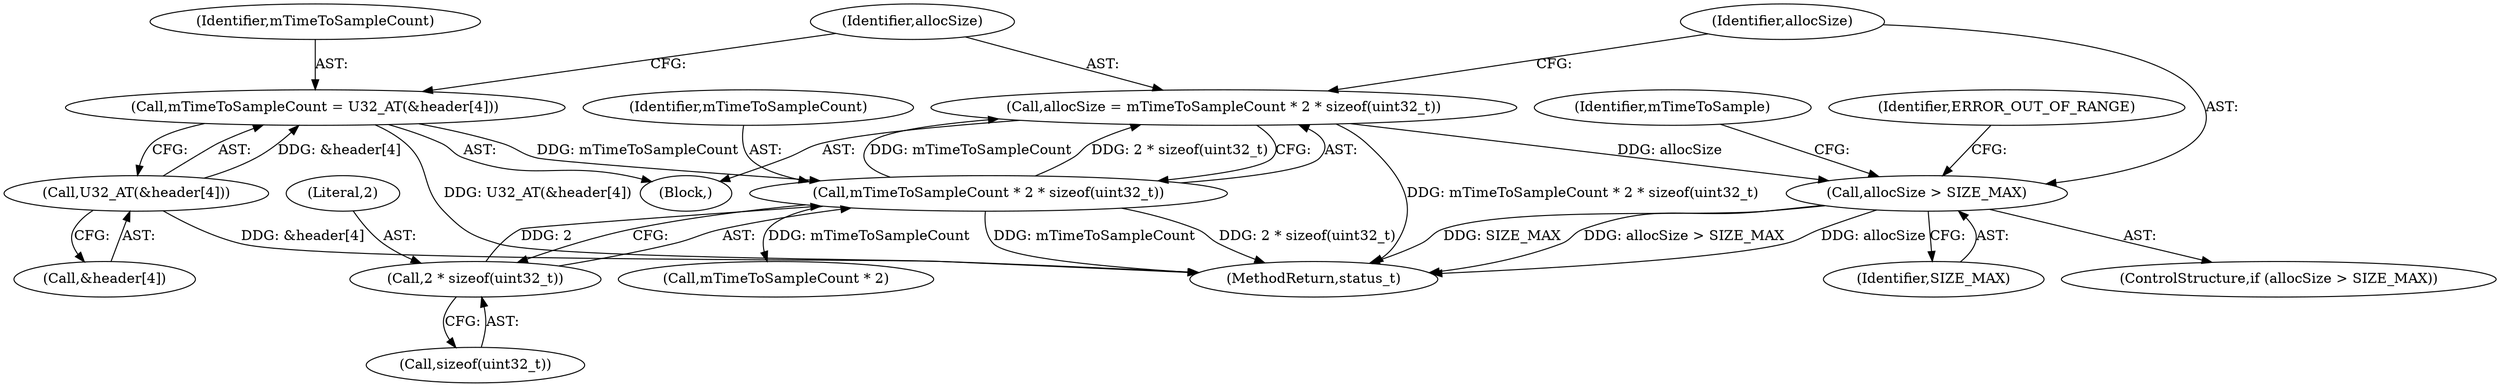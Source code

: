 digraph "0_Android_edd4a76eb4747bd19ed122df46fa46b452c12a0d_1@API" {
"1000146" [label="(Call,allocSize = mTimeToSampleCount * 2 * sizeof(uint32_t))"];
"1000148" [label="(Call,mTimeToSampleCount * 2 * sizeof(uint32_t))"];
"1000138" [label="(Call,mTimeToSampleCount = U32_AT(&header[4]))"];
"1000140" [label="(Call,U32_AT(&header[4]))"];
"1000150" [label="(Call,2 * sizeof(uint32_t))"];
"1000155" [label="(Call,allocSize > SIZE_MAX)"];
"1000150" [label="(Call,2 * sizeof(uint32_t))"];
"1000151" [label="(Literal,2)"];
"1000162" [label="(Identifier,mTimeToSample)"];
"1000103" [label="(Block,)"];
"1000149" [label="(Identifier,mTimeToSampleCount)"];
"1000157" [label="(Identifier,SIZE_MAX)"];
"1000147" [label="(Identifier,allocSize)"];
"1000154" [label="(ControlStructure,if (allocSize > SIZE_MAX))"];
"1000139" [label="(Identifier,mTimeToSampleCount)"];
"1000148" [label="(Call,mTimeToSampleCount * 2 * sizeof(uint32_t))"];
"1000146" [label="(Call,allocSize = mTimeToSampleCount * 2 * sizeof(uint32_t))"];
"1000171" [label="(Call,mTimeToSampleCount * 2)"];
"1000152" [label="(Call,sizeof(uint32_t))"];
"1000160" [label="(Identifier,ERROR_OUT_OF_RANGE)"];
"1000140" [label="(Call,U32_AT(&header[4]))"];
"1000211" [label="(MethodReturn,status_t)"];
"1000141" [label="(Call,&header[4])"];
"1000138" [label="(Call,mTimeToSampleCount = U32_AT(&header[4]))"];
"1000156" [label="(Identifier,allocSize)"];
"1000155" [label="(Call,allocSize > SIZE_MAX)"];
"1000146" -> "1000103"  [label="AST: "];
"1000146" -> "1000148"  [label="CFG: "];
"1000147" -> "1000146"  [label="AST: "];
"1000148" -> "1000146"  [label="AST: "];
"1000156" -> "1000146"  [label="CFG: "];
"1000146" -> "1000211"  [label="DDG: mTimeToSampleCount * 2 * sizeof(uint32_t)"];
"1000148" -> "1000146"  [label="DDG: mTimeToSampleCount"];
"1000148" -> "1000146"  [label="DDG: 2 * sizeof(uint32_t)"];
"1000146" -> "1000155"  [label="DDG: allocSize"];
"1000148" -> "1000150"  [label="CFG: "];
"1000149" -> "1000148"  [label="AST: "];
"1000150" -> "1000148"  [label="AST: "];
"1000148" -> "1000211"  [label="DDG: mTimeToSampleCount"];
"1000148" -> "1000211"  [label="DDG: 2 * sizeof(uint32_t)"];
"1000138" -> "1000148"  [label="DDG: mTimeToSampleCount"];
"1000150" -> "1000148"  [label="DDG: 2"];
"1000148" -> "1000171"  [label="DDG: mTimeToSampleCount"];
"1000138" -> "1000103"  [label="AST: "];
"1000138" -> "1000140"  [label="CFG: "];
"1000139" -> "1000138"  [label="AST: "];
"1000140" -> "1000138"  [label="AST: "];
"1000147" -> "1000138"  [label="CFG: "];
"1000138" -> "1000211"  [label="DDG: U32_AT(&header[4])"];
"1000140" -> "1000138"  [label="DDG: &header[4]"];
"1000140" -> "1000141"  [label="CFG: "];
"1000141" -> "1000140"  [label="AST: "];
"1000140" -> "1000211"  [label="DDG: &header[4]"];
"1000150" -> "1000152"  [label="CFG: "];
"1000151" -> "1000150"  [label="AST: "];
"1000152" -> "1000150"  [label="AST: "];
"1000155" -> "1000154"  [label="AST: "];
"1000155" -> "1000157"  [label="CFG: "];
"1000156" -> "1000155"  [label="AST: "];
"1000157" -> "1000155"  [label="AST: "];
"1000160" -> "1000155"  [label="CFG: "];
"1000162" -> "1000155"  [label="CFG: "];
"1000155" -> "1000211"  [label="DDG: SIZE_MAX"];
"1000155" -> "1000211"  [label="DDG: allocSize > SIZE_MAX"];
"1000155" -> "1000211"  [label="DDG: allocSize"];
}
